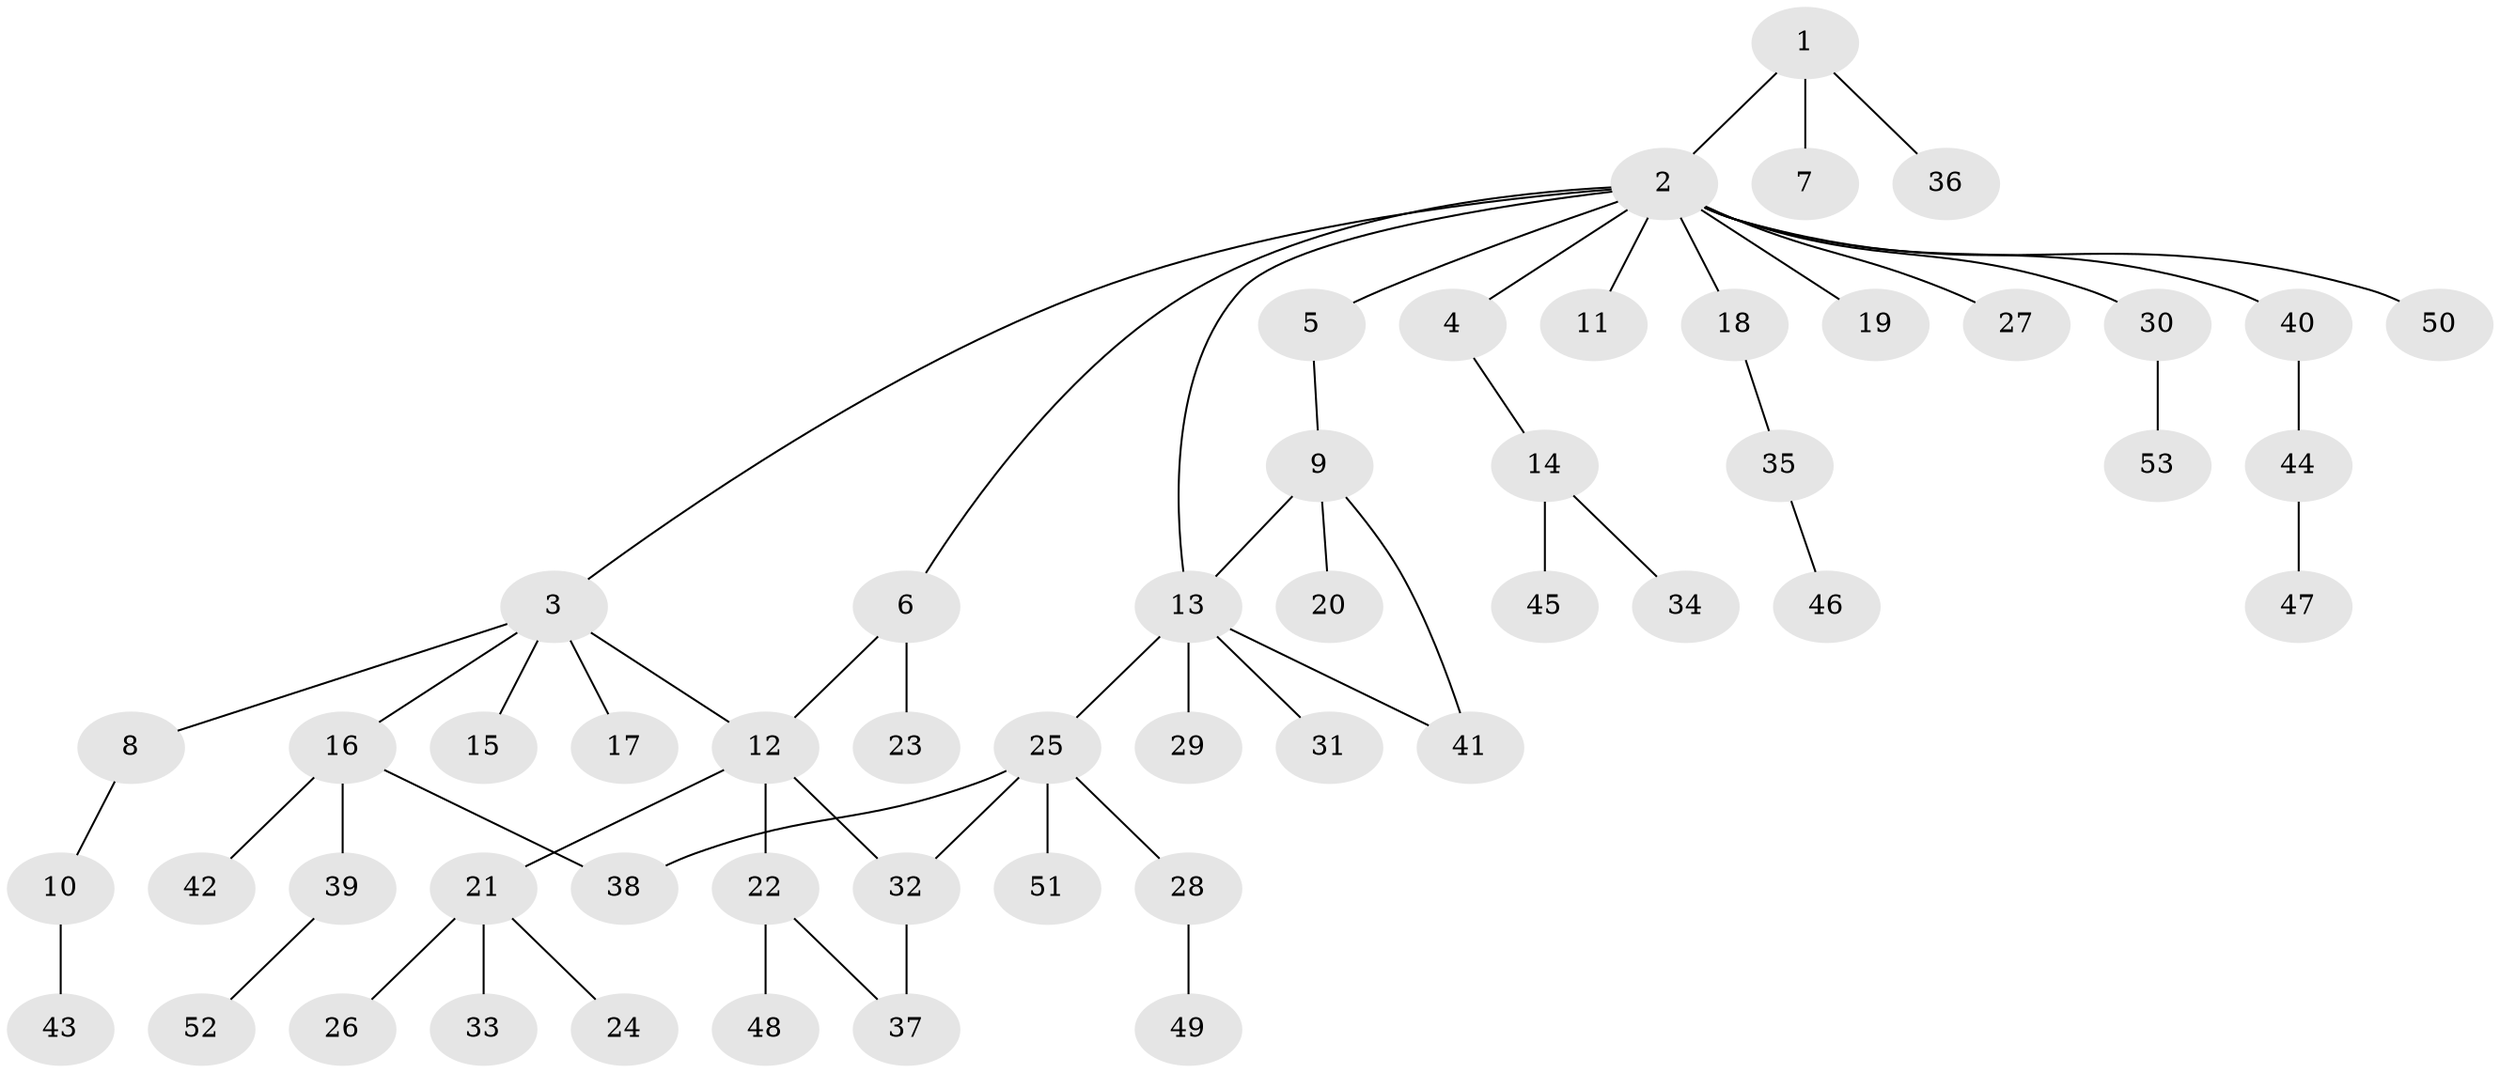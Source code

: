 // coarse degree distribution, {1: 0.8571428571428571, 15: 0.047619047619047616, 4: 0.047619047619047616, 3: 0.047619047619047616}
// Generated by graph-tools (version 1.1) at 2025/51/03/04/25 21:51:45]
// undirected, 53 vertices, 58 edges
graph export_dot {
graph [start="1"]
  node [color=gray90,style=filled];
  1;
  2;
  3;
  4;
  5;
  6;
  7;
  8;
  9;
  10;
  11;
  12;
  13;
  14;
  15;
  16;
  17;
  18;
  19;
  20;
  21;
  22;
  23;
  24;
  25;
  26;
  27;
  28;
  29;
  30;
  31;
  32;
  33;
  34;
  35;
  36;
  37;
  38;
  39;
  40;
  41;
  42;
  43;
  44;
  45;
  46;
  47;
  48;
  49;
  50;
  51;
  52;
  53;
  1 -- 2;
  1 -- 7;
  1 -- 36;
  2 -- 3;
  2 -- 4;
  2 -- 5;
  2 -- 6;
  2 -- 11;
  2 -- 13;
  2 -- 18;
  2 -- 19;
  2 -- 27;
  2 -- 30;
  2 -- 40;
  2 -- 50;
  3 -- 8;
  3 -- 12;
  3 -- 15;
  3 -- 16;
  3 -- 17;
  4 -- 14;
  5 -- 9;
  6 -- 12;
  6 -- 23;
  8 -- 10;
  9 -- 13;
  9 -- 20;
  9 -- 41;
  10 -- 43;
  12 -- 21;
  12 -- 22;
  12 -- 32;
  13 -- 25;
  13 -- 29;
  13 -- 31;
  13 -- 41;
  14 -- 34;
  14 -- 45;
  16 -- 38;
  16 -- 39;
  16 -- 42;
  18 -- 35;
  21 -- 24;
  21 -- 26;
  21 -- 33;
  22 -- 37;
  22 -- 48;
  25 -- 28;
  25 -- 32;
  25 -- 38;
  25 -- 51;
  28 -- 49;
  30 -- 53;
  32 -- 37;
  35 -- 46;
  39 -- 52;
  40 -- 44;
  44 -- 47;
}
